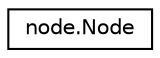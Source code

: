 digraph "Graphical Class Hierarchy"
{
 // LATEX_PDF_SIZE
  edge [fontname="Helvetica",fontsize="10",labelfontname="Helvetica",labelfontsize="10"];
  node [fontname="Helvetica",fontsize="10",shape=record];
  rankdir="LR";
  Node0 [label="node.Node",height=0.2,width=0.4,color="black", fillcolor="white", style="filled",URL="$classnode_1_1Node.html",tooltip=" "];
}

